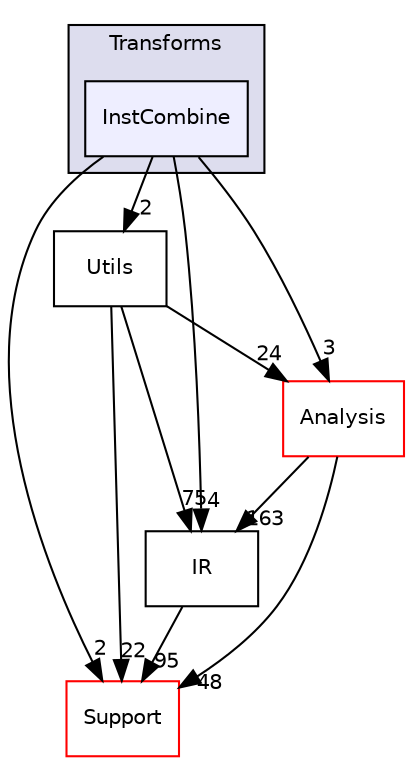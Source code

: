 digraph "include/llvm/Transforms/InstCombine" {
  bgcolor=transparent;
  compound=true
  node [ fontsize="10", fontname="Helvetica"];
  edge [ labelfontsize="10", labelfontname="Helvetica"];
  subgraph clusterdir_5625ec55672b6ae9c183a884d9f7b761 {
    graph [ bgcolor="#ddddee", pencolor="black", label="Transforms" fontname="Helvetica", fontsize="10", URL="dir_5625ec55672b6ae9c183a884d9f7b761.html"]
  dir_321e17720224ff90d1b547cd27d173ea [shape=box, label="InstCombine", style="filled", fillcolor="#eeeeff", pencolor="black", URL="dir_321e17720224ff90d1b547cd27d173ea.html"];
  }
  dir_c3e93f23a4a31c717998b98ce143b7c0 [shape=box label="IR" URL="dir_c3e93f23a4a31c717998b98ce143b7c0.html"];
  dir_ae1e398ac700924fa434b51c248a5531 [shape=box label="Support" color="red" URL="dir_ae1e398ac700924fa434b51c248a5531.html"];
  dir_97cdd6ae7e6843add574fb55e792badd [shape=box label="Analysis" color="red" URL="dir_97cdd6ae7e6843add574fb55e792badd.html"];
  dir_b9426ba341d3aa182dc36932de89e798 [shape=box label="Utils" URL="dir_b9426ba341d3aa182dc36932de89e798.html"];
  dir_c3e93f23a4a31c717998b98ce143b7c0->dir_ae1e398ac700924fa434b51c248a5531 [headlabel="95", labeldistance=1.5 headhref="dir_000010_000011.html"];
  dir_97cdd6ae7e6843add574fb55e792badd->dir_c3e93f23a4a31c717998b98ce143b7c0 [headlabel="163", labeldistance=1.5 headhref="dir_000012_000010.html"];
  dir_97cdd6ae7e6843add574fb55e792badd->dir_ae1e398ac700924fa434b51c248a5531 [headlabel="48", labeldistance=1.5 headhref="dir_000012_000011.html"];
  dir_b9426ba341d3aa182dc36932de89e798->dir_c3e93f23a4a31c717998b98ce143b7c0 [headlabel="75", labeldistance=1.5 headhref="dir_000014_000010.html"];
  dir_b9426ba341d3aa182dc36932de89e798->dir_ae1e398ac700924fa434b51c248a5531 [headlabel="22", labeldistance=1.5 headhref="dir_000014_000011.html"];
  dir_b9426ba341d3aa182dc36932de89e798->dir_97cdd6ae7e6843add574fb55e792badd [headlabel="24", labeldistance=1.5 headhref="dir_000014_000012.html"];
  dir_321e17720224ff90d1b547cd27d173ea->dir_c3e93f23a4a31c717998b98ce143b7c0 [headlabel="4", labeldistance=1.5 headhref="dir_000311_000010.html"];
  dir_321e17720224ff90d1b547cd27d173ea->dir_ae1e398ac700924fa434b51c248a5531 [headlabel="2", labeldistance=1.5 headhref="dir_000311_000011.html"];
  dir_321e17720224ff90d1b547cd27d173ea->dir_97cdd6ae7e6843add574fb55e792badd [headlabel="3", labeldistance=1.5 headhref="dir_000311_000012.html"];
  dir_321e17720224ff90d1b547cd27d173ea->dir_b9426ba341d3aa182dc36932de89e798 [headlabel="2", labeldistance=1.5 headhref="dir_000311_000014.html"];
}
